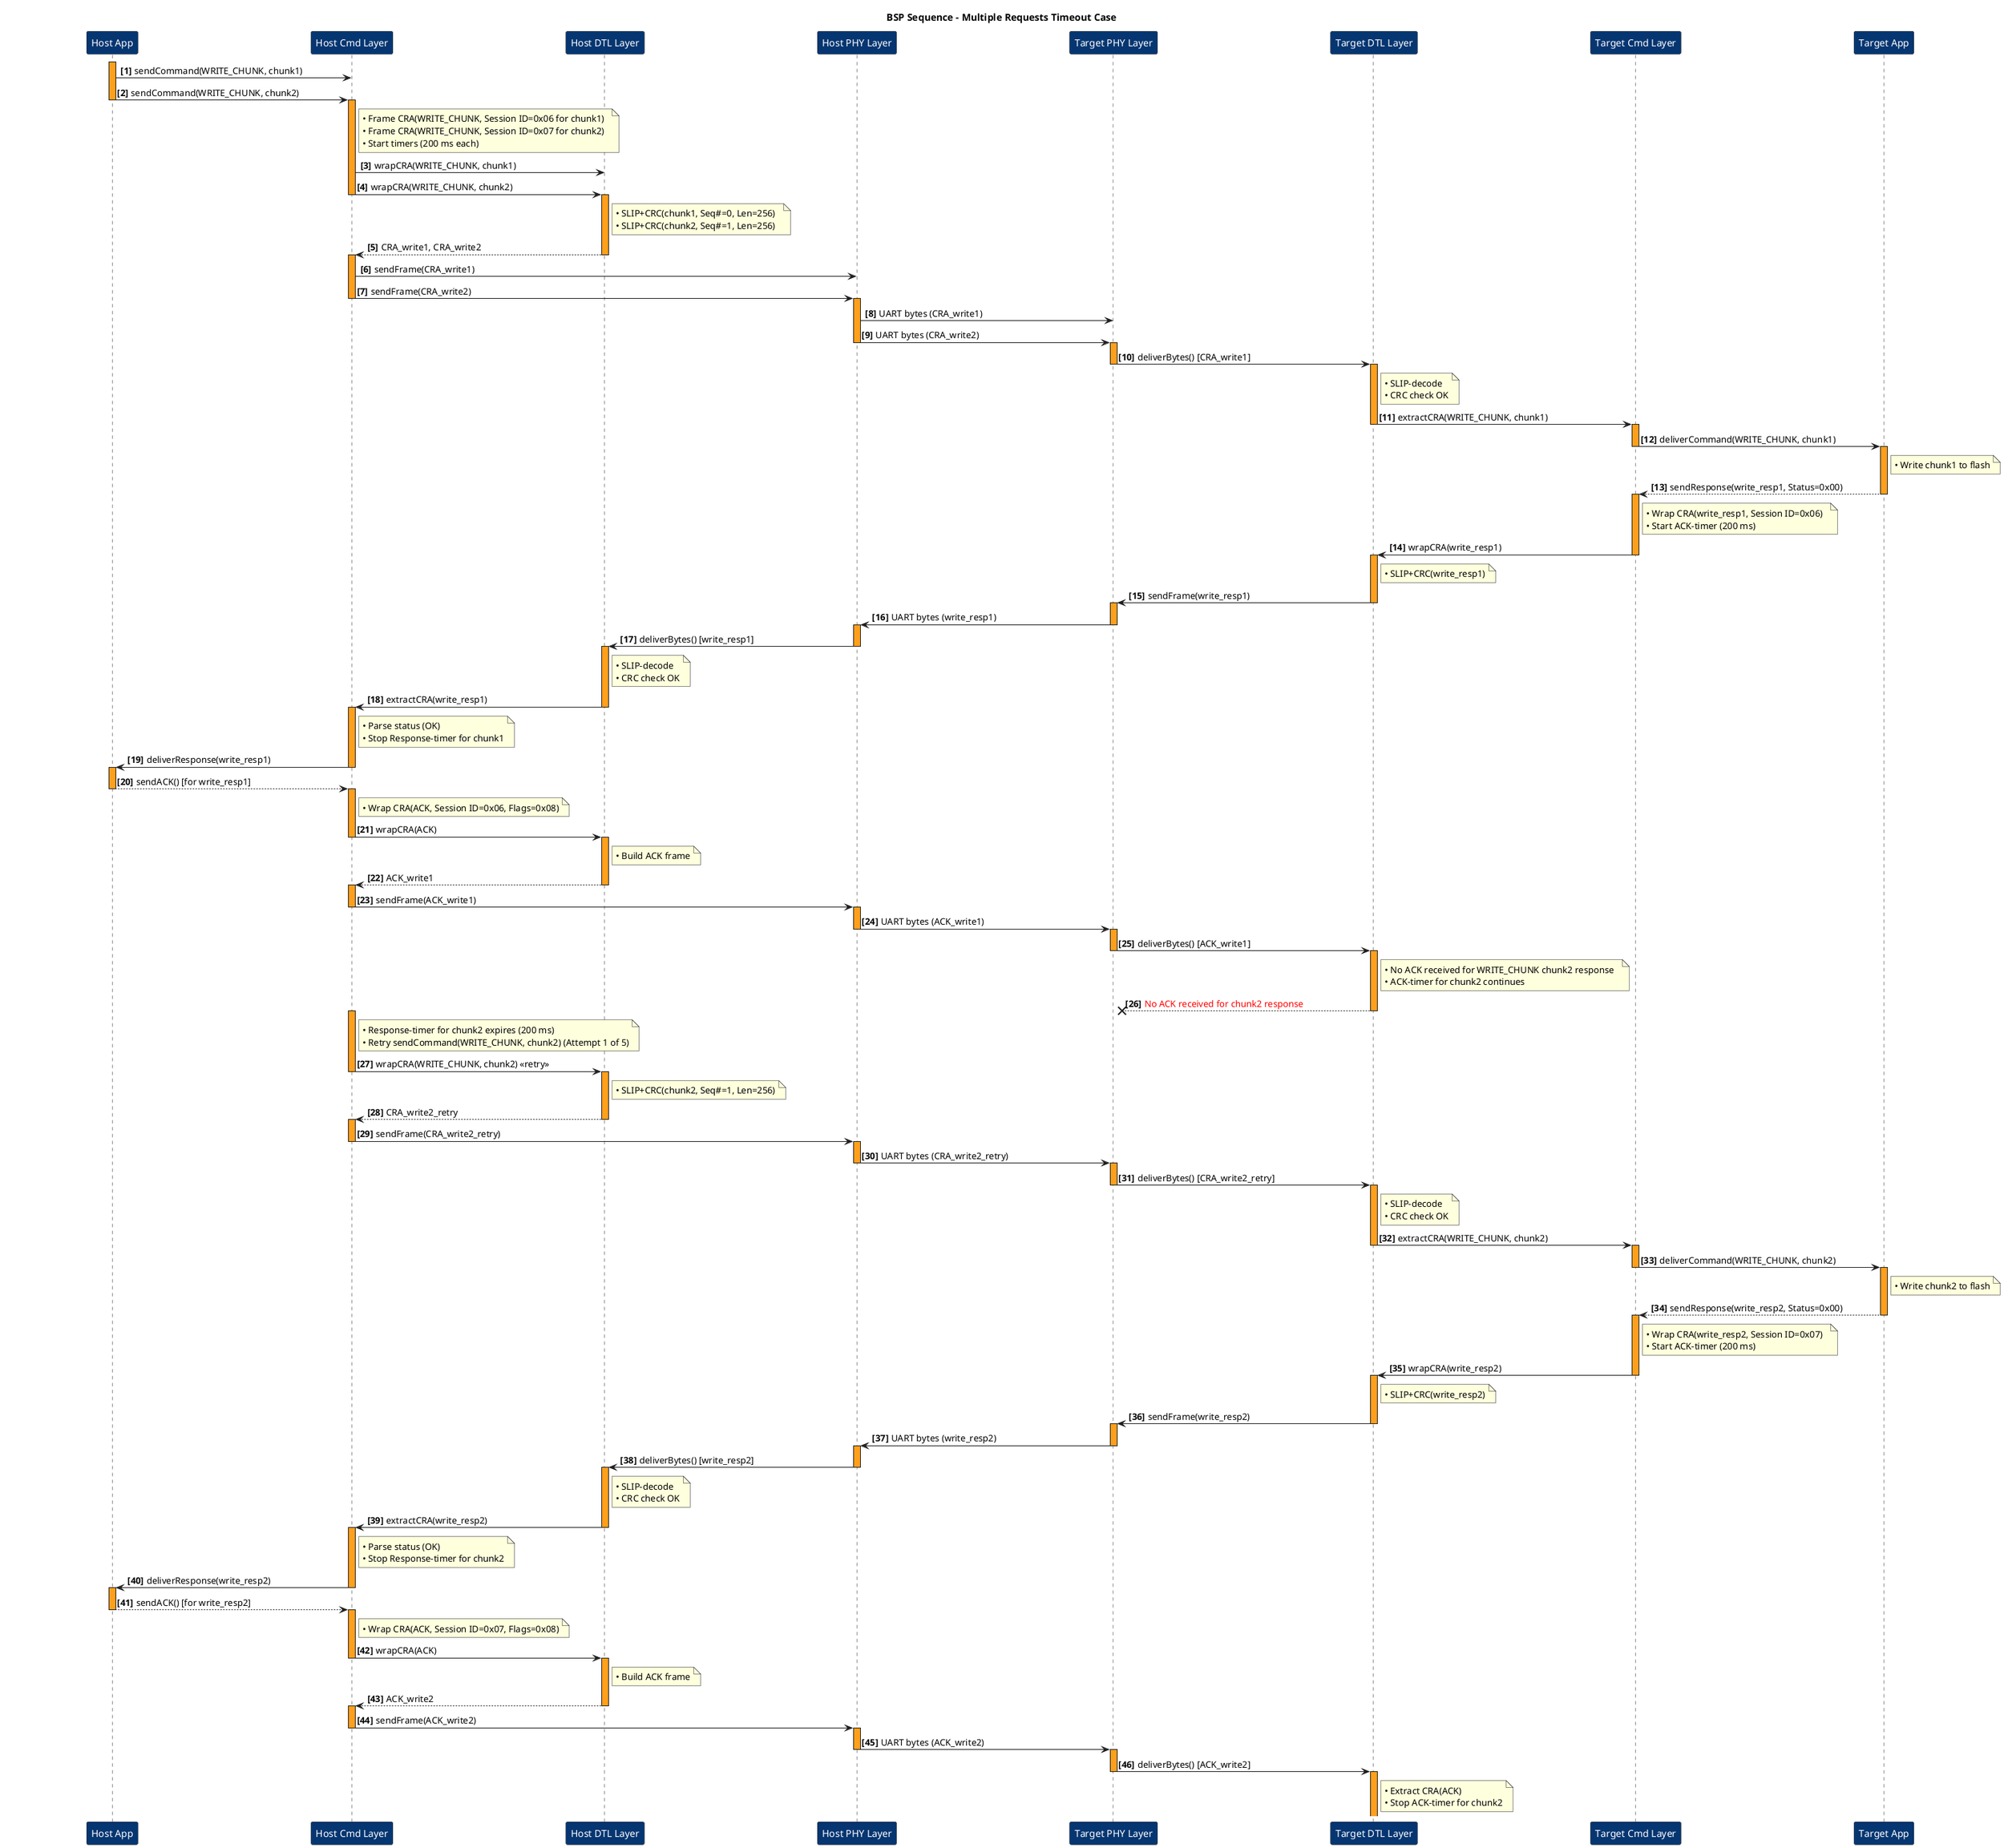 @startuml bsp_multiple_requests_timeout_sequence

'──────────────────────── Visual settings ────────────────────────
skinparam ParticipantPadding 120
skinparam participant {
    BackgroundColor #053671
    BorderColor     #1e1e1e
    FontColor       white
}
skinparam sequence {
    ArrowColor                 #1e1e1e
    LifeLineBorderColor        #1e1e1e
    LifeLineBackgroundColor    #ff9f1c
    ParticipantBorderColor     #1e1e1e
    ParticipantBackgroundColor #053671
    ParticipantFontColor       white
}

title **BSP Sequence – Multiple Requests Timeout Case**

participant "Host App"         as HA
participant "Host Cmd Layer"   as HC
participant "Host DTL Layer"   as HD
participant "Host PHY Layer"   as HP
participant "Target PHY Layer" as TP
participant "Target DTL Layer" as TD
participant "Target Cmd Layer" as TC
participant "Target App"       as TA

autonumber "<b>[0]</b>"

'─── 1) Host issues two commands ────────────────────────────────
activate HA
HA -> HC : sendCommand(WRITE_CHUNK, chunk1)
HA -> HC : sendCommand(WRITE_CHUNK, chunk2)
deactivate HA

activate HC
note right of HC
  • Frame CRA(WRITE_CHUNK, Session ID=0x06 for chunk1)  
  • Frame CRA(WRITE_CHUNK, Session ID=0x07 for chunk2)  
  • Start timers (200 ms each)
end note

'─── 2) Wrap & send both via DTL/PHY ─────────────────────────────
HC -> HD : wrapCRA(WRITE_CHUNK, chunk1)
HC -> HD : wrapCRA(WRITE_CHUNK, chunk2)
deactivate HC

activate HD
note right of HD
  • SLIP+CRC(chunk1, Seq#=0, Len=256)  
  • SLIP+CRC(chunk2, Seq#=1, Len=256)
end note
HD --> HC : CRA_write1, CRA_write2
deactivate HD

activate HC
HC -> HP : sendFrame(CRA_write1)
HC -> HP : sendFrame(CRA_write2)
deactivate HC

activate HP
HP -> TP : UART bytes (CRA_write1)
HP -> TP : UART bytes (CRA_write2)
deactivate HP

'─── 3) Target handles chunk1 successfully ───────────────────────
activate TP
TP -> TD : deliverBytes() [CRA_write1]
deactivate TP

activate TD
note right of TD
  • SLIP-decode  
  • CRC check OK
end note
TD -> TC : extractCRA(WRITE_CHUNK, chunk1)
deactivate TD

activate TC
TC -> TA : deliverCommand(WRITE_CHUNK, chunk1)
deactivate TC

activate TA
note right of TA
  • Write chunk1 to flash
end note
TA --> TC : sendResponse(write_resp1, Status=0x00)
deactivate TA

activate TC
note right of TC
  • Wrap CRA(write_resp1, Session ID=0x06)  
  • Start ACK-timer (200 ms)
end note
TC -> TD : wrapCRA(write_resp1)
deactivate TC

activate TD
note right of TD
  • SLIP+CRC(write_resp1)
end note
TD -> TP : sendFrame(write_resp1)
deactivate TD

activate TP
TP -> HP : UART bytes (write_resp1)
deactivate TP

'─── 4) Host processes chunk1 response & sends ACK ──────────────
activate HP
HP -> HD : deliverBytes() [write_resp1]
deactivate HP

activate HD
note right of HD
  • SLIP-decode  
  • CRC check OK
end note
HD -> HC : extractCRA(write_resp1)
deactivate HD

activate HC
note right of HC
  • Parse status (OK)  
  • Stop Response-timer for chunk1
end note
HC -> HA : deliverResponse(write_resp1)
deactivate HC

activate HA
HA --> HC : sendACK() [for write_resp1]
deactivate HA

activate HC
note right of HC
  • Wrap CRA(ACK, Session ID=0x06, Flags=0x08)
end note
HC -> HD : wrapCRA(ACK)
deactivate HC

activate HD
note right of HD
  • Build ACK frame
end note
HD --> HC : ACK_write1
deactivate HD

activate HC
HC -> HP : sendFrame(ACK_write1)
deactivate HC

activate HP
HP -> TP : UART bytes (ACK_write1)
deactivate HP

activate TP
TP -> TD : deliverBytes() [ACK_write1]
deactivate TP

activate TD
note right of TD
  • No ACK received for WRITE_CHUNK chunk2 response  
  • ACK-timer for chunk2 continues
end note
TD --x TP: <color:red>No ACK received for chunk2 response</color>
deactivate TD

'─── 5) Chunk2 times out (no response) ────────────────────────
activate HC
note right of HC
  • Response-timer for chunk2 expires (200 ms)  
  • Retry sendCommand(WRITE_CHUNK, chunk2) (Attempt 1 of 5)
end note
HC -> HD : wrapCRA(WRITE_CHUNK, chunk2) «retry»
deactivate HC

activate HD
note right of HD
  • SLIP+CRC(chunk2, Seq#=1, Len=256)
end note
HD --> HC : CRA_write2_retry
deactivate HD

activate HC
HC -> HP : sendFrame(CRA_write2_retry)
deactivate HC

activate HP
HP -> TP : UART bytes (CRA_write2_retry)
deactivate HP

'─── 6) Target processes chunk2 retry ─────────────────────────
activate TP
TP -> TD : deliverBytes() [CRA_write2_retry]
deactivate TP

activate TD
note right of TD
  • SLIP-decode  
  • CRC check OK
end note
TD -> TC : extractCRA(WRITE_CHUNK, chunk2)
deactivate TD

activate TC
TC -> TA : deliverCommand(WRITE_CHUNK, chunk2)
deactivate TC

activate TA
note right of TA
  • Write chunk2 to flash
end note
TA --> TC : sendResponse(write_resp2, Status=0x00)
deactivate TA

activate TC
note right of TC
  • Wrap CRA(write_resp2, Session ID=0x07)  
  • Start ACK-timer (200 ms)
end note
TC -> TD : wrapCRA(write_resp2)
deactivate TC

activate TD
note right of TD
  • SLIP+CRC(write_resp2)
end note
TD -> TP : sendFrame(write_resp2)
deactivate TD

activate TP
TP -> HP : UART bytes (write_resp2)
deactivate TP

'─── 7) Host processes chunk2 response & sends ACK ────────────
activate HP
HP -> HD : deliverBytes() [write_resp2]
deactivate HP

activate HD
note right of HD
  • SLIP-decode  
  • CRC check OK
end note
HD -> HC : extractCRA(write_resp2)
deactivate HD

activate HC
note right of HC
  • Parse status (OK)  
  • Stop Response-timer for chunk2
end note
HC -> HA : deliverResponse(write_resp2)
deactivate HC

activate HA
HA --> HC : sendACK() [for write_resp2]
deactivate HA

activate HC
note right of HC
  • Wrap CRA(ACK, Session ID=0x07, Flags=0x08)
end note
HC -> HD : wrapCRA(ACK)
deactivate HC

activate HD
note right of HD
  • Build ACK frame
end note
HD --> HC : ACK_write2
deactivate HD

activate HC
HC -> HP : sendFrame(ACK_write2)
deactivate HC

activate HP
HP -> TP : UART bytes (ACK_write2)
deactivate HP

activate TP
TP -> TD : deliverBytes() [ACK_write2]
deactivate TP

activate TD
note right of TD
  • Extract CRA(ACK)  
  • Stop ACK-timer for chunk2
end note
deactivate TD

@enduml
